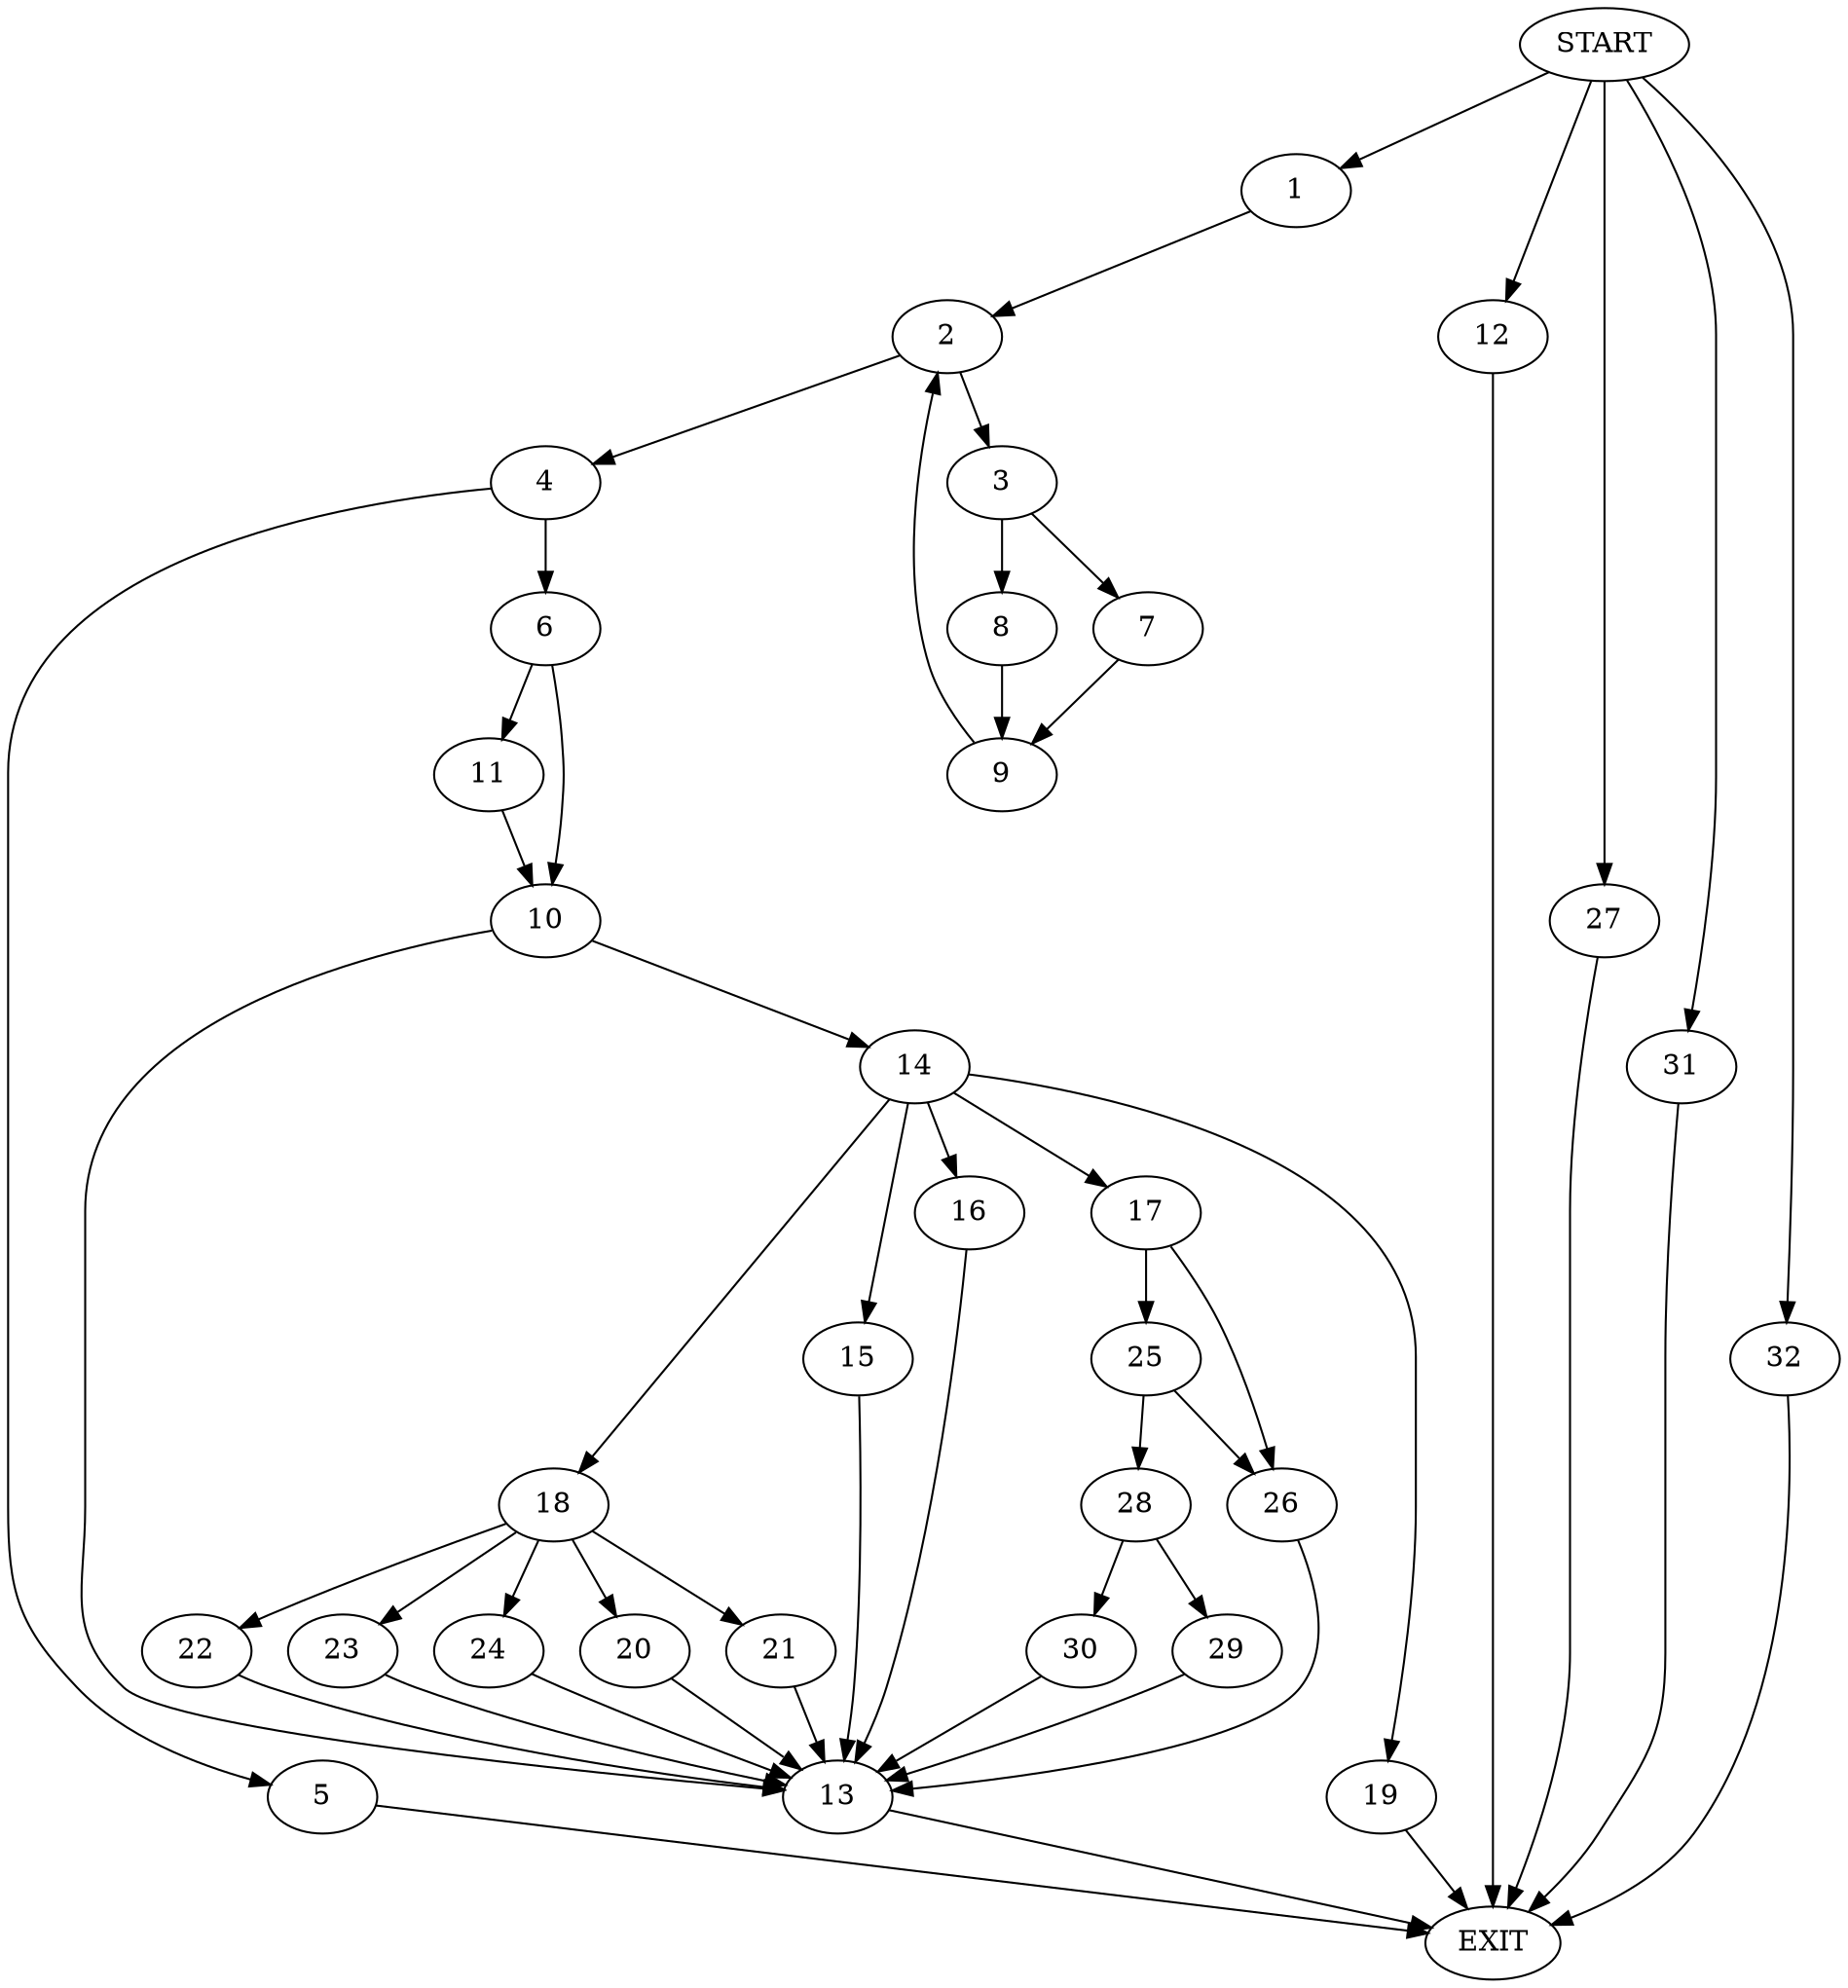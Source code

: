 digraph {
0 [label="START"]
33 [label="EXIT"]
0 -> 1
1 -> 2
2 -> 3
2 -> 4
4 -> 5
4 -> 6
3 -> 7
3 -> 8
7 -> 9
8 -> 9
9 -> 2
6 -> 10
6 -> 11
5 -> 33
0 -> 12
12 -> 33
10 -> 13
10 -> 14
11 -> 10
13 -> 33
14 -> 15
14 -> 16
14 -> 17
14 -> 18
14 -> 19
15 -> 13
18 -> 20
18 -> 21
18 -> 22
18 -> 23
18 -> 24
16 -> 13
19 -> 33
17 -> 25
17 -> 26
21 -> 13
20 -> 13
22 -> 13
24 -> 13
23 -> 13
0 -> 27
27 -> 33
26 -> 13
25 -> 28
25 -> 26
28 -> 29
28 -> 30
30 -> 13
29 -> 13
0 -> 31
31 -> 33
0 -> 32
32 -> 33
}
